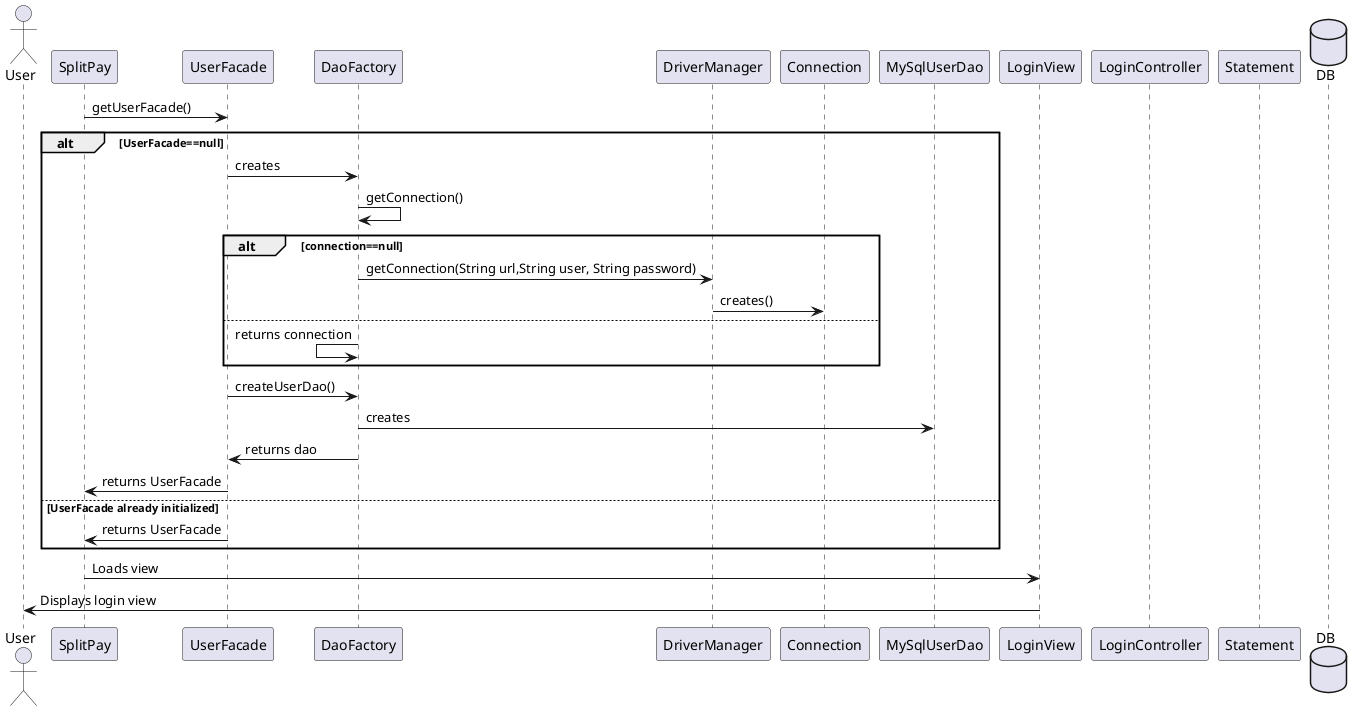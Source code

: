 @startuml

actor User
Participant SplitPay
Participant UserFacade
Participant DaoFactory
Participant DriverManager
Participant Connection
Participant MySqlUserDao
Participant LoginView
Participant LoginController
Participant Statement
Database DB

SplitPay -> UserFacade : getUserFacade()

alt UserFacade==null
    UserFacade -> DaoFactory: creates
    DaoFactory -> DaoFactory: getConnection()
    alt connection==null
        DaoFactory -> DriverManager : getConnection(String url,String user, String password)
        DriverManager -> Connection : creates()
    else
        DaoFactory <- DaoFactory: returns connection
    end
    UserFacade -> DaoFactory : createUserDao()
    DaoFactory -> MySqlUserDao: creates
    UserFacade <- DaoFactory : returns dao
        UserFacade -> SplitPay: returns UserFacade
else UserFacade already initialized
    UserFacade -> SplitPay: returns UserFacade
end

SplitPay -> LoginView : Loads view

User <- LoginView : Displays login view

@enduml
